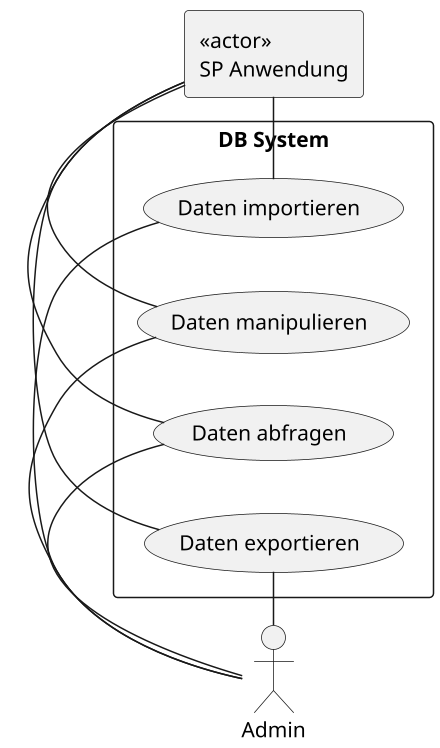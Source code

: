 @startuml
left to right direction
skinparam packageStyle rect
skinparam monochrome true
scale 1.5

actor Admin

rectangle "<<actor>>\nSP Anwendung" as Anwendung

rectangle "DB System" as DBSystem {
	(Daten importieren)
	(Daten abfragen)
	(Daten manipulieren)
	(Daten exportieren)
}

Admin -right- (Daten importieren)
Admin -right- (Daten manipulieren)
Admin -right- (Daten abfragen)
Admin -right- (Daten exportieren)

Anwendung -left- (Daten importieren)
Anwendung -left- (Daten manipulieren)
Anwendung -left- (Daten abfragen)
Anwendung -left- (Daten exportieren)

@enduml